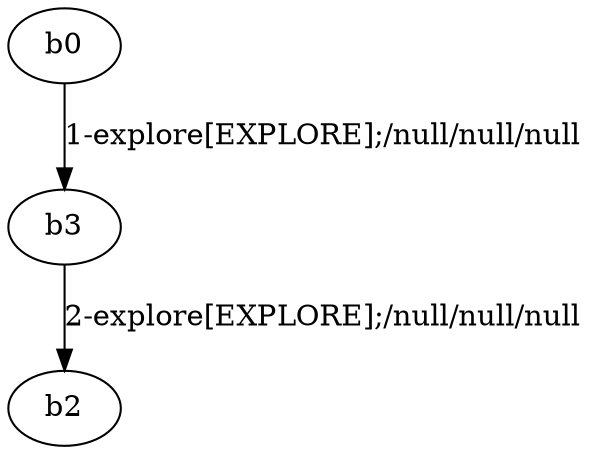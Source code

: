 # Total number of goals covered by this test: 1
# b3 --> b2

digraph g {
"b0" -> "b3" [label = "1-explore[EXPLORE];/null/null/null"];
"b3" -> "b2" [label = "2-explore[EXPLORE];/null/null/null"];
}